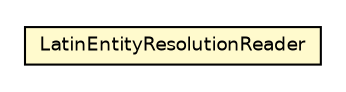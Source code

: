 #!/usr/local/bin/dot
#
# Class diagram 
# Generated by UmlGraph version 4.6 (http://www.spinellis.gr/sw/umlgraph)
#

digraph G {
	edge [fontname="Helvetica",fontsize=10,labelfontname="Helvetica",labelfontsize=10];
	node [fontname="Helvetica",fontsize=10,shape=plaintext];
	// org.apache.maven.archiva.xml.LatinEntityResolutionReader
	c53751 [label=<<table border="0" cellborder="1" cellspacing="0" cellpadding="2" port="p" bgcolor="lemonChiffon" href="./LatinEntityResolutionReader.html">
		<tr><td><table border="0" cellspacing="0" cellpadding="1">
			<tr><td> LatinEntityResolutionReader </td></tr>
		</table></td></tr>
		</table>>, fontname="Helvetica", fontcolor="black", fontsize=9.0];
}

